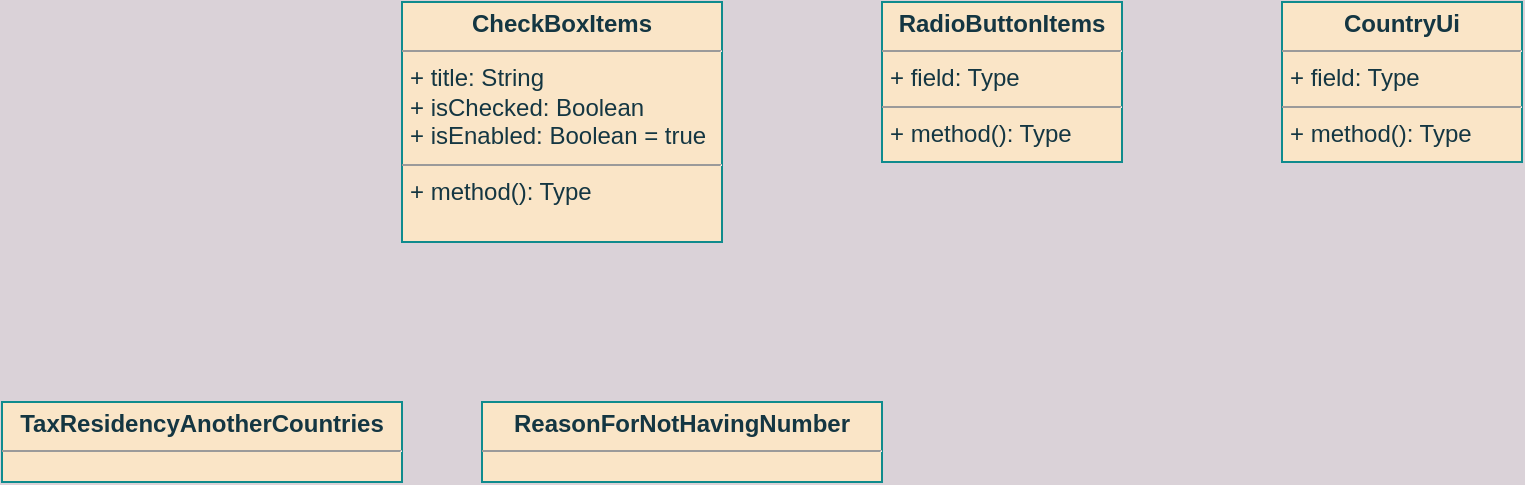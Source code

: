 <mxfile version="18.0.3" type="github">
  <diagram id="GsDPfI9diMwruPTQcU5b" name="Page-1">
    <mxGraphModel dx="1418" dy="400" grid="1" gridSize="10" guides="1" tooltips="1" connect="1" arrows="1" fold="1" page="1" pageScale="1" pageWidth="827" pageHeight="1169" background="#DAD2D8" math="0" shadow="0">
      <root>
        <mxCell id="0" />
        <mxCell id="1" parent="0" />
        <mxCell id="l_9c71gGE2qhtRAVGWq2-1" value="&lt;p style=&quot;margin:0px;margin-top:4px;text-align:center;&quot;&gt;&lt;b&gt;CheckBoxItems&lt;/b&gt;&lt;/p&gt;&lt;hr size=&quot;1&quot;&gt;&lt;p style=&quot;margin:0px;margin-left:4px;&quot;&gt;+ title: String&lt;/p&gt;&lt;p style=&quot;margin:0px;margin-left:4px;&quot;&gt;+ isChecked: Boolean&lt;/p&gt;&lt;p style=&quot;margin:0px;margin-left:4px;&quot;&gt;+ isEnabled: Boolean = true&lt;br&gt;&lt;/p&gt;&lt;hr size=&quot;1&quot;&gt;&lt;p style=&quot;margin:0px;margin-left:4px;&quot;&gt;+ method(): Type&lt;/p&gt;" style="verticalAlign=top;align=left;overflow=fill;fontSize=12;fontFamily=Helvetica;html=1;fillColor=#FAE5C7;strokeColor=#0F8B8D;fontColor=#143642;" vertex="1" parent="1">
          <mxGeometry x="40" y="40" width="160" height="120" as="geometry" />
        </mxCell>
        <mxCell id="l_9c71gGE2qhtRAVGWq2-2" value="&lt;p style=&quot;margin:0px;margin-top:4px;text-align:center;&quot;&gt;&lt;b&gt;RadioButtonItems&lt;/b&gt;&lt;/p&gt;&lt;hr size=&quot;1&quot;&gt;&lt;p style=&quot;margin:0px;margin-left:4px;&quot;&gt;+ field: Type&lt;/p&gt;&lt;hr size=&quot;1&quot;&gt;&lt;p style=&quot;margin:0px;margin-left:4px;&quot;&gt;+ method(): Type&lt;/p&gt;" style="verticalAlign=top;align=left;overflow=fill;fontSize=12;fontFamily=Helvetica;html=1;fillColor=#FAE5C7;strokeColor=#0F8B8D;fontColor=#143642;" vertex="1" parent="1">
          <mxGeometry x="280" y="40" width="120" height="80" as="geometry" />
        </mxCell>
        <mxCell id="l_9c71gGE2qhtRAVGWq2-3" value="&lt;p style=&quot;margin:0px;margin-top:4px;text-align:center;&quot;&gt;&lt;b&gt;CountryUi&lt;/b&gt;&lt;/p&gt;&lt;hr size=&quot;1&quot;&gt;&lt;p style=&quot;margin:0px;margin-left:4px;&quot;&gt;+ field: Type&lt;/p&gt;&lt;hr size=&quot;1&quot;&gt;&lt;p style=&quot;margin:0px;margin-left:4px;&quot;&gt;+ method(): Type&lt;/p&gt;" style="verticalAlign=top;align=left;overflow=fill;fontSize=12;fontFamily=Helvetica;html=1;fillColor=#FAE5C7;strokeColor=#0F8B8D;fontColor=#143642;" vertex="1" parent="1">
          <mxGeometry x="480" y="40" width="120" height="80" as="geometry" />
        </mxCell>
        <mxCell id="l_9c71gGE2qhtRAVGWq2-4" value="&lt;p style=&quot;margin:0px;margin-top:4px;text-align:center;&quot;&gt;&lt;b&gt;TaxResidencyAnotherCountries&lt;/b&gt;&lt;/p&gt;&lt;hr size=&quot;1&quot;&gt;" style="verticalAlign=top;align=left;overflow=fill;fontSize=12;fontFamily=Helvetica;html=1;fillColor=#FAE5C7;strokeColor=#0F8B8D;fontColor=#143642;" vertex="1" parent="1">
          <mxGeometry x="-160" y="240" width="200" height="40" as="geometry" />
        </mxCell>
        <mxCell id="l_9c71gGE2qhtRAVGWq2-5" value="&lt;p style=&quot;margin:0px;margin-top:4px;text-align:center;&quot;&gt;&lt;b&gt;ReasonForNotHavingNumber&lt;/b&gt;&lt;/p&gt;&lt;hr size=&quot;1&quot;&gt;" style="verticalAlign=top;align=left;overflow=fill;fontSize=12;fontFamily=Helvetica;html=1;fillColor=#FAE5C7;strokeColor=#0F8B8D;fontColor=#143642;" vertex="1" parent="1">
          <mxGeometry x="80" y="240" width="200" height="40" as="geometry" />
        </mxCell>
      </root>
    </mxGraphModel>
  </diagram>
</mxfile>
